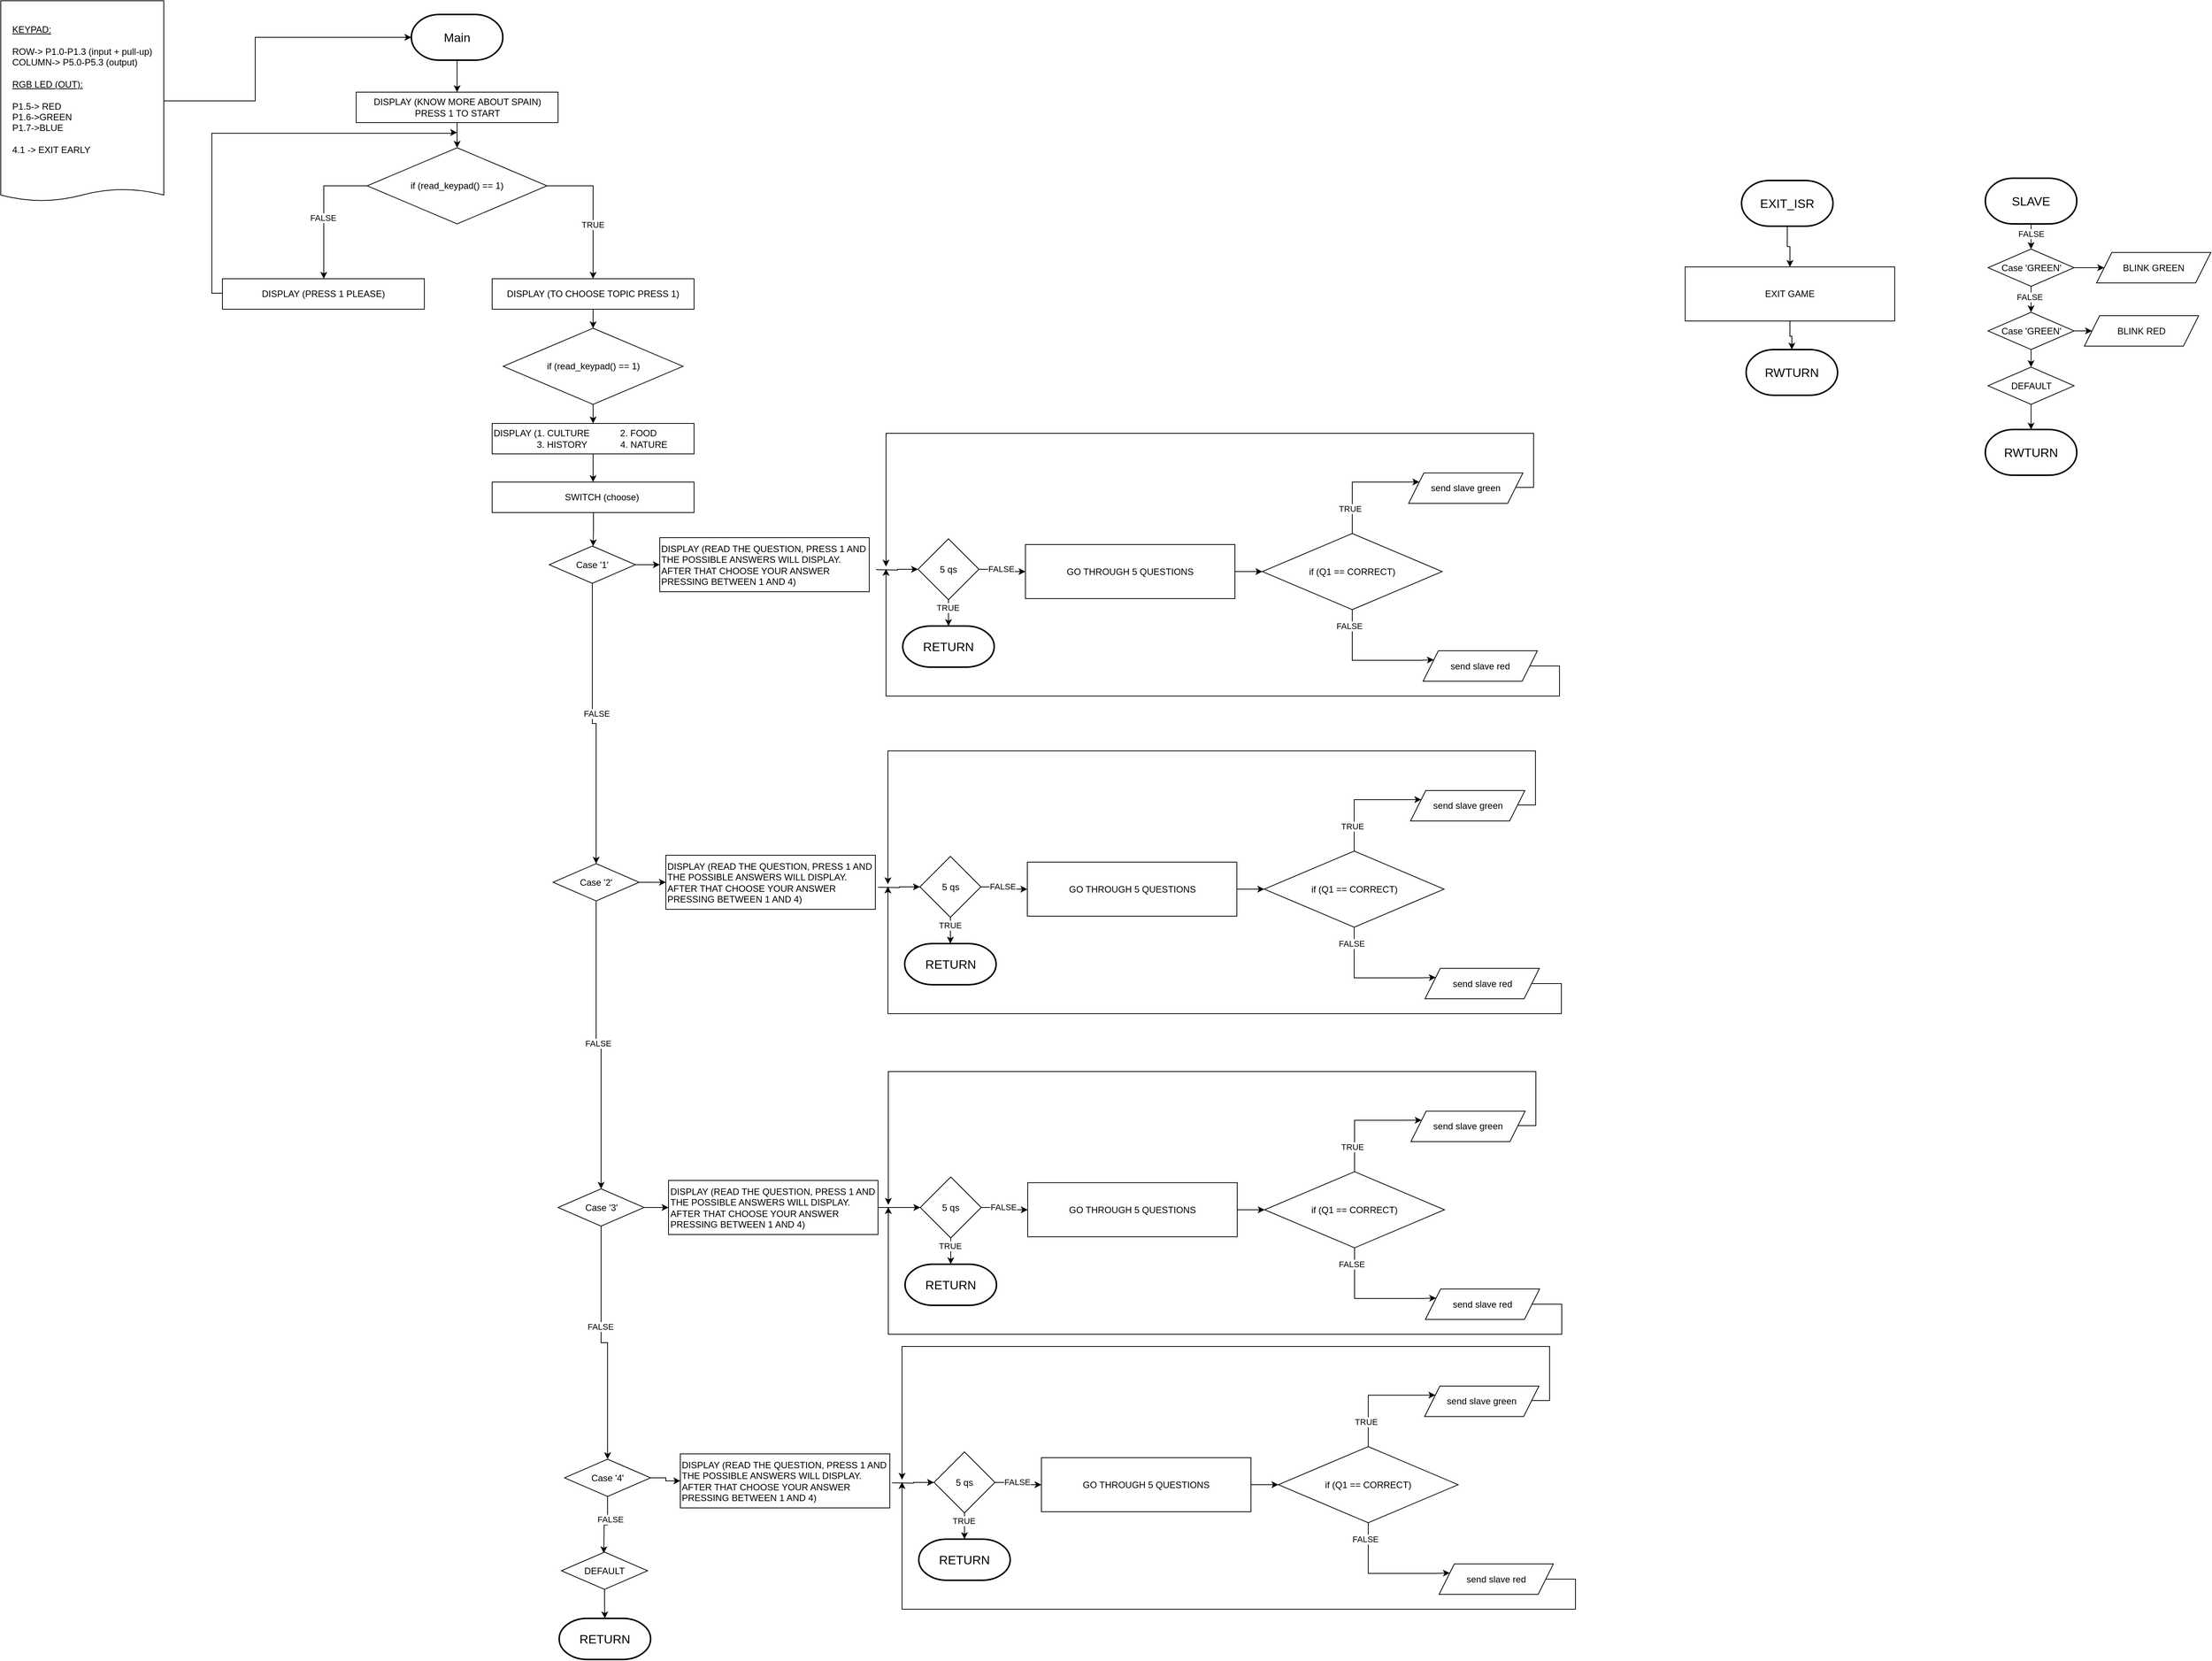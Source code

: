 <mxfile version="26.0.4">
  <diagram name="Página-1" id="q8bP3qXDDJWIK7PAdNEP">
    <mxGraphModel dx="3000" dy="1774" grid="0" gridSize="10" guides="1" tooltips="1" connect="1" arrows="1" fold="1" page="1" pageScale="1" pageWidth="827" pageHeight="1169" background="#ffffff" math="0" shadow="0" adaptiveColors="none">
      <root>
        <mxCell id="0" />
        <mxCell id="1" parent="0" />
        <mxCell id="BdzRvveyDMJGJID9cPw9-22" value="&lt;div style=&quot;text-align: left;&quot;&gt;&lt;span style=&quot;background-color: transparent; color: light-dark(rgb(0, 0, 0), rgb(255, 255, 255));&quot;&gt;&lt;u&gt;KEYPAD:&lt;/u&gt;&lt;/span&gt;&lt;/div&gt;&lt;div style=&quot;text-align: left;&quot;&gt;&lt;span style=&quot;background-color: transparent; color: light-dark(rgb(0, 0, 0), rgb(255, 255, 255));&quot;&gt;&lt;br&gt;&lt;/span&gt;&lt;/div&gt;&lt;div style=&quot;&quot;&gt;ROW-&amp;gt; P1.0-P1.3 (input + pull-up)&lt;/div&gt;&lt;div style=&quot;text-align: left;&quot;&gt;COLUMN-&amp;gt; P5.0-P5.3 (output)&lt;/div&gt;&lt;div style=&quot;text-align: left;&quot;&gt;&lt;br&gt;&lt;/div&gt;&lt;div style=&quot;text-align: left;&quot;&gt;&lt;u&gt;RGB LED (OUT):&lt;/u&gt;&lt;/div&gt;&lt;div style=&quot;text-align: left;&quot;&gt;&lt;br&gt;&lt;/div&gt;&lt;div style=&quot;text-align: left;&quot;&gt;P1.5-&amp;gt; RED&lt;/div&gt;&lt;div style=&quot;text-align: left;&quot;&gt;P1.6-&amp;gt;GREEN&lt;/div&gt;&lt;div style=&quot;text-align: left;&quot;&gt;P1.7-&amp;gt;BLUE&lt;/div&gt;&lt;div style=&quot;text-align: left;&quot;&gt;&lt;br&gt;&lt;/div&gt;&lt;div style=&quot;text-align: left;&quot;&gt;4.1 -&amp;gt; EXIT EARLY&lt;/div&gt;&lt;div style=&quot;text-align: left;&quot;&gt;&lt;br&gt;&lt;/div&gt;" style="shape=document;whiteSpace=wrap;html=1;boundedLbl=1;size=0.06;" parent="1" vertex="1">
          <mxGeometry x="423" y="67" width="214" height="263" as="geometry" />
        </mxCell>
        <mxCell id="3BsK45Nny69kr6Jffx9H-3" value="" style="edgeStyle=orthogonalEdgeStyle;rounded=0;orthogonalLoop=1;jettySize=auto;html=1;" edge="1" parent="1" source="3BsK45Nny69kr6Jffx9H-1" target="3BsK45Nny69kr6Jffx9H-2">
          <mxGeometry relative="1" as="geometry" />
        </mxCell>
        <mxCell id="3BsK45Nny69kr6Jffx9H-1" value="Main" style="strokeWidth=2;html=1;shape=mxgraph.flowchart.terminator;whiteSpace=wrap;fillColor=none;fontSize=16;" vertex="1" parent="1">
          <mxGeometry x="962" y="85" width="120" height="60" as="geometry" />
        </mxCell>
        <mxCell id="3BsK45Nny69kr6Jffx9H-23" value="" style="edgeStyle=orthogonalEdgeStyle;rounded=0;orthogonalLoop=1;jettySize=auto;html=1;" edge="1" parent="1" source="3BsK45Nny69kr6Jffx9H-2" target="3BsK45Nny69kr6Jffx9H-4">
          <mxGeometry relative="1" as="geometry" />
        </mxCell>
        <mxCell id="3BsK45Nny69kr6Jffx9H-2" value="DISPLAY (KNOW MORE ABOUT SPAIN)&lt;div&gt;PRESS 1 TO START&lt;/div&gt;" style="whiteSpace=wrap;html=1;" vertex="1" parent="1">
          <mxGeometry x="889.5" y="187" width="265" height="40" as="geometry" />
        </mxCell>
        <mxCell id="3BsK45Nny69kr6Jffx9H-25" style="edgeStyle=orthogonalEdgeStyle;rounded=0;orthogonalLoop=1;jettySize=auto;html=1;entryX=0.5;entryY=0;entryDx=0;entryDy=0;" edge="1" parent="1" source="3BsK45Nny69kr6Jffx9H-4" target="3BsK45Nny69kr6Jffx9H-24">
          <mxGeometry relative="1" as="geometry">
            <Array as="points">
              <mxPoint x="847" y="310" />
              <mxPoint x="847" y="432" />
            </Array>
          </mxGeometry>
        </mxCell>
        <mxCell id="3BsK45Nny69kr6Jffx9H-26" value="FALSE" style="edgeLabel;html=1;align=center;verticalAlign=middle;resizable=0;points=[];" vertex="1" connectable="0" parent="3BsK45Nny69kr6Jffx9H-25">
          <mxGeometry x="0.095" y="-1" relative="1" as="geometry">
            <mxPoint as="offset" />
          </mxGeometry>
        </mxCell>
        <mxCell id="3BsK45Nny69kr6Jffx9H-29" style="edgeStyle=orthogonalEdgeStyle;rounded=0;orthogonalLoop=1;jettySize=auto;html=1;entryX=0.5;entryY=0;entryDx=0;entryDy=0;" edge="1" parent="1" source="3BsK45Nny69kr6Jffx9H-4" target="3BsK45Nny69kr6Jffx9H-27">
          <mxGeometry relative="1" as="geometry">
            <Array as="points">
              <mxPoint x="1200" y="310" />
            </Array>
          </mxGeometry>
        </mxCell>
        <mxCell id="3BsK45Nny69kr6Jffx9H-30" value="TRUE" style="edgeLabel;html=1;align=center;verticalAlign=middle;resizable=0;points=[];" vertex="1" connectable="0" parent="3BsK45Nny69kr6Jffx9H-29">
          <mxGeometry x="0.215" y="-1" relative="1" as="geometry">
            <mxPoint as="offset" />
          </mxGeometry>
        </mxCell>
        <mxCell id="3BsK45Nny69kr6Jffx9H-4" value="if (read_keypad() == 1)" style="rhombus;whiteSpace=wrap;html=1;" vertex="1" parent="1">
          <mxGeometry x="904" y="260" width="236" height="100" as="geometry" />
        </mxCell>
        <mxCell id="3BsK45Nny69kr6Jffx9H-177" style="edgeStyle=orthogonalEdgeStyle;rounded=0;orthogonalLoop=1;jettySize=auto;html=1;" edge="1" parent="1">
          <mxGeometry relative="1" as="geometry">
            <mxPoint x="1022" y="240" as="targetPoint" />
            <mxPoint x="721" y="451.01" as="sourcePoint" />
            <Array as="points">
              <mxPoint x="700" y="451" />
              <mxPoint x="700" y="241" />
              <mxPoint x="1015" y="241" />
              <mxPoint x="1015" y="240" />
            </Array>
          </mxGeometry>
        </mxCell>
        <mxCell id="3BsK45Nny69kr6Jffx9H-24" value="DISPLAY (PRESS 1 PLEASE)" style="whiteSpace=wrap;html=1;" vertex="1" parent="1">
          <mxGeometry x="714" y="432" width="265" height="40" as="geometry" />
        </mxCell>
        <mxCell id="3BsK45Nny69kr6Jffx9H-32" value="" style="edgeStyle=orthogonalEdgeStyle;rounded=0;orthogonalLoop=1;jettySize=auto;html=1;" edge="1" parent="1" source="3BsK45Nny69kr6Jffx9H-27" target="3BsK45Nny69kr6Jffx9H-31">
          <mxGeometry relative="1" as="geometry" />
        </mxCell>
        <mxCell id="3BsK45Nny69kr6Jffx9H-27" value="DISPLAY (TO CHOOSE TOPIC PRESS 1)" style="whiteSpace=wrap;html=1;" vertex="1" parent="1">
          <mxGeometry x="1068" y="432" width="265" height="40" as="geometry" />
        </mxCell>
        <mxCell id="3BsK45Nny69kr6Jffx9H-34" value="" style="edgeStyle=orthogonalEdgeStyle;rounded=0;orthogonalLoop=1;jettySize=auto;html=1;" edge="1" parent="1" source="3BsK45Nny69kr6Jffx9H-31" target="3BsK45Nny69kr6Jffx9H-33">
          <mxGeometry relative="1" as="geometry" />
        </mxCell>
        <mxCell id="3BsK45Nny69kr6Jffx9H-31" value="if (read_keypad() == 1)" style="rhombus;whiteSpace=wrap;html=1;" vertex="1" parent="1">
          <mxGeometry x="1082.5" y="497" width="236" height="100" as="geometry" />
        </mxCell>
        <mxCell id="3BsK45Nny69kr6Jffx9H-38" value="" style="edgeStyle=orthogonalEdgeStyle;rounded=0;orthogonalLoop=1;jettySize=auto;html=1;" edge="1" parent="1" source="3BsK45Nny69kr6Jffx9H-33" target="3BsK45Nny69kr6Jffx9H-37">
          <mxGeometry relative="1" as="geometry" />
        </mxCell>
        <mxCell id="3BsK45Nny69kr6Jffx9H-33" value="DISPLAY (1. CULTURE&amp;nbsp; &amp;nbsp; &amp;nbsp; &amp;nbsp; &amp;nbsp; &amp;nbsp; 2. FOOD&lt;div&gt;&lt;span style=&quot;background-color: transparent; color: light-dark(rgb(0, 0, 0), rgb(255, 255, 255));&quot;&gt;&amp;nbsp; &amp;nbsp; &amp;nbsp; &amp;nbsp; &amp;nbsp; &amp;nbsp; &amp;nbsp; &amp;nbsp; &amp;nbsp;3. HISTORY&amp;nbsp; &amp;nbsp; &amp;nbsp; &amp;nbsp; &amp;nbsp; &amp;nbsp; &amp;nbsp;4. NATURE&lt;/span&gt;&lt;/div&gt;" style="whiteSpace=wrap;html=1;align=left;" vertex="1" parent="1">
          <mxGeometry x="1068" y="622" width="265" height="40" as="geometry" />
        </mxCell>
        <mxCell id="3BsK45Nny69kr6Jffx9H-95" value="" style="edgeStyle=orthogonalEdgeStyle;rounded=0;orthogonalLoop=1;jettySize=auto;html=1;" edge="1" parent="1">
          <mxGeometry relative="1" as="geometry">
            <mxPoint x="1198.5" y="739" as="sourcePoint" />
            <mxPoint x="1200.5" y="783.217" as="targetPoint" />
            <Array as="points">
              <mxPoint x="1201" y="739" />
              <mxPoint x="1201" y="761" />
              <mxPoint x="1201" y="761" />
            </Array>
          </mxGeometry>
        </mxCell>
        <mxCell id="3BsK45Nny69kr6Jffx9H-37" value="&lt;div&gt;&lt;span style=&quot;background-color: transparent; color: light-dark(rgb(0, 0, 0), rgb(255, 255, 255));&quot;&gt;&amp;nbsp; &amp;nbsp; &amp;nbsp; &amp;nbsp;SWITCH (choose)&lt;/span&gt;&lt;/div&gt;" style="whiteSpace=wrap;html=1;align=center;" vertex="1" parent="1">
          <mxGeometry x="1068" y="699" width="265" height="40" as="geometry" />
        </mxCell>
        <mxCell id="3BsK45Nny69kr6Jffx9H-101" value="" style="edgeStyle=orthogonalEdgeStyle;rounded=0;orthogonalLoop=1;jettySize=auto;html=1;" edge="1" parent="1" source="3BsK45Nny69kr6Jffx9H-45" target="3BsK45Nny69kr6Jffx9H-100">
          <mxGeometry relative="1" as="geometry" />
        </mxCell>
        <mxCell id="3BsK45Nny69kr6Jffx9H-148" style="edgeStyle=orthogonalEdgeStyle;rounded=0;orthogonalLoop=1;jettySize=auto;html=1;entryX=0.5;entryY=0;entryDx=0;entryDy=0;" edge="1" parent="1" source="3BsK45Nny69kr6Jffx9H-45" target="3BsK45Nny69kr6Jffx9H-58">
          <mxGeometry relative="1" as="geometry" />
        </mxCell>
        <mxCell id="3BsK45Nny69kr6Jffx9H-260" value="FALSE" style="edgeLabel;html=1;align=center;verticalAlign=middle;resizable=0;points=[];" vertex="1" connectable="0" parent="3BsK45Nny69kr6Jffx9H-148">
          <mxGeometry x="-0.029" y="2" relative="1" as="geometry">
            <mxPoint as="offset" />
          </mxGeometry>
        </mxCell>
        <mxCell id="3BsK45Nny69kr6Jffx9H-45" value="Case &#39;2&#39;" style="rhombus;whiteSpace=wrap;html=1;" vertex="1" parent="1">
          <mxGeometry x="1148" y="1200" width="113" height="49" as="geometry" />
        </mxCell>
        <mxCell id="3BsK45Nny69kr6Jffx9H-104" value="" style="edgeStyle=orthogonalEdgeStyle;rounded=0;orthogonalLoop=1;jettySize=auto;html=1;" edge="1" parent="1" source="3BsK45Nny69kr6Jffx9H-58" target="3BsK45Nny69kr6Jffx9H-102">
          <mxGeometry relative="1" as="geometry" />
        </mxCell>
        <mxCell id="3BsK45Nny69kr6Jffx9H-174" style="edgeStyle=orthogonalEdgeStyle;rounded=0;orthogonalLoop=1;jettySize=auto;html=1;entryX=0.5;entryY=0;entryDx=0;entryDy=0;" edge="1" parent="1" source="3BsK45Nny69kr6Jffx9H-58" target="3BsK45Nny69kr6Jffx9H-70">
          <mxGeometry relative="1" as="geometry" />
        </mxCell>
        <mxCell id="3BsK45Nny69kr6Jffx9H-261" value="FALSE" style="edgeLabel;html=1;align=center;verticalAlign=middle;resizable=0;points=[];" vertex="1" connectable="0" parent="3BsK45Nny69kr6Jffx9H-174">
          <mxGeometry x="-0.161" y="-1" relative="1" as="geometry">
            <mxPoint as="offset" />
          </mxGeometry>
        </mxCell>
        <mxCell id="3BsK45Nny69kr6Jffx9H-58" value="Case &#39;3&#39;" style="rhombus;whiteSpace=wrap;html=1;" vertex="1" parent="1">
          <mxGeometry x="1154.5" y="1627" width="113" height="49" as="geometry" />
        </mxCell>
        <mxCell id="3BsK45Nny69kr6Jffx9H-175" value="" style="edgeStyle=orthogonalEdgeStyle;rounded=0;orthogonalLoop=1;jettySize=auto;html=1;" edge="1" parent="1" source="3BsK45Nny69kr6Jffx9H-70" target="3BsK45Nny69kr6Jffx9H-105">
          <mxGeometry relative="1" as="geometry" />
        </mxCell>
        <mxCell id="3BsK45Nny69kr6Jffx9H-264" value="" style="edgeStyle=orthogonalEdgeStyle;rounded=0;orthogonalLoop=1;jettySize=auto;html=1;" edge="1" parent="1" source="3BsK45Nny69kr6Jffx9H-70">
          <mxGeometry relative="1" as="geometry">
            <mxPoint x="1214.524" y="2105.5" as="targetPoint" />
          </mxGeometry>
        </mxCell>
        <mxCell id="3BsK45Nny69kr6Jffx9H-266" value="FALSE" style="edgeLabel;html=1;align=center;verticalAlign=middle;resizable=0;points=[];" vertex="1" connectable="0" parent="3BsK45Nny69kr6Jffx9H-264">
          <mxGeometry x="-0.245" y="3" relative="1" as="geometry">
            <mxPoint as="offset" />
          </mxGeometry>
        </mxCell>
        <mxCell id="3BsK45Nny69kr6Jffx9H-70" value="Case &#39;4&#39;" style="rhombus;whiteSpace=wrap;html=1;" vertex="1" parent="1">
          <mxGeometry x="1163" y="1982" width="113" height="49" as="geometry" />
        </mxCell>
        <mxCell id="3BsK45Nny69kr6Jffx9H-99" value="" style="edgeStyle=orthogonalEdgeStyle;rounded=0;orthogonalLoop=1;jettySize=auto;html=1;" edge="1" parent="1" source="3BsK45Nny69kr6Jffx9H-84" target="3BsK45Nny69kr6Jffx9H-98">
          <mxGeometry relative="1" as="geometry" />
        </mxCell>
        <mxCell id="3BsK45Nny69kr6Jffx9H-134" style="edgeStyle=orthogonalEdgeStyle;rounded=0;orthogonalLoop=1;jettySize=auto;html=1;entryX=0.5;entryY=0;entryDx=0;entryDy=0;" edge="1" parent="1" source="3BsK45Nny69kr6Jffx9H-84" target="3BsK45Nny69kr6Jffx9H-45">
          <mxGeometry relative="1" as="geometry" />
        </mxCell>
        <mxCell id="3BsK45Nny69kr6Jffx9H-259" value="FALSE" style="edgeLabel;html=1;align=center;verticalAlign=middle;resizable=0;points=[];" vertex="1" connectable="0" parent="3BsK45Nny69kr6Jffx9H-134">
          <mxGeometry x="-0.078" y="5" relative="1" as="geometry">
            <mxPoint y="-1" as="offset" />
          </mxGeometry>
        </mxCell>
        <mxCell id="3BsK45Nny69kr6Jffx9H-84" value="Case &#39;1&#39;" style="rhombus;whiteSpace=wrap;html=1;" vertex="1" parent="1">
          <mxGeometry x="1143" y="783" width="113" height="49" as="geometry" />
        </mxCell>
        <mxCell id="3BsK45Nny69kr6Jffx9H-98" value="DISPLAY (READ THE QUESTION, PRESS 1 AND THE POSSIBLE ANSWERS WILL DISPLAY. AFTER THAT CHOOSE YOUR ANSWER PRESSING BETWEEN 1 AND 4)" style="whiteSpace=wrap;html=1;align=left;" vertex="1" parent="1">
          <mxGeometry x="1288" y="772" width="275" height="71" as="geometry" />
        </mxCell>
        <mxCell id="3BsK45Nny69kr6Jffx9H-100" value="DISPLAY (READ THE QUESTION, PRESS 1 AND THE POSSIBLE ANSWERS WILL DISPLAY. AFTER THAT CHOOSE YOUR ANSWER PRESSING BETWEEN 1 AND 4)" style="whiteSpace=wrap;html=1;align=left;" vertex="1" parent="1">
          <mxGeometry x="1296" y="1189" width="275" height="71" as="geometry" />
        </mxCell>
        <mxCell id="3BsK45Nny69kr6Jffx9H-102" value="DISPLAY (READ THE QUESTION, PRESS 1 AND THE POSSIBLE ANSWERS WILL DISPLAY. AFTER THAT CHOOSE YOUR ANSWER PRESSING BETWEEN 1 AND 4)" style="whiteSpace=wrap;html=1;align=left;" vertex="1" parent="1">
          <mxGeometry x="1299.5" y="1616" width="275" height="71" as="geometry" />
        </mxCell>
        <mxCell id="3BsK45Nny69kr6Jffx9H-105" value="DISPLAY (READ THE QUESTION, PRESS 1 AND THE POSSIBLE ANSWERS WILL DISPLAY. AFTER THAT CHOOSE YOUR ANSWER PRESSING BETWEEN 1 AND 4)" style="whiteSpace=wrap;html=1;align=left;" vertex="1" parent="1">
          <mxGeometry x="1315" y="1975" width="275" height="71" as="geometry" />
        </mxCell>
        <mxCell id="3BsK45Nny69kr6Jffx9H-149" value="" style="edgeStyle=orthogonalEdgeStyle;rounded=0;orthogonalLoop=1;jettySize=auto;html=1;" edge="1" parent="1" source="3BsK45Nny69kr6Jffx9H-150" target="3BsK45Nny69kr6Jffx9H-155">
          <mxGeometry relative="1" as="geometry" />
        </mxCell>
        <mxCell id="3BsK45Nny69kr6Jffx9H-150" value="GO THROUGH 5 QUESTIONS" style="whiteSpace=wrap;html=1;align=center;" vertex="1" parent="1">
          <mxGeometry x="1771" y="1619" width="275" height="71" as="geometry" />
        </mxCell>
        <mxCell id="3BsK45Nny69kr6Jffx9H-151" style="edgeStyle=orthogonalEdgeStyle;rounded=0;orthogonalLoop=1;jettySize=auto;html=1;entryX=0;entryY=0.25;entryDx=0;entryDy=0;" edge="1" parent="1" source="3BsK45Nny69kr6Jffx9H-155" target="3BsK45Nny69kr6Jffx9H-157">
          <mxGeometry relative="1" as="geometry">
            <Array as="points">
              <mxPoint x="2200" y="1537" />
              <mxPoint x="2266" y="1537" />
            </Array>
          </mxGeometry>
        </mxCell>
        <mxCell id="3BsK45Nny69kr6Jffx9H-152" value="TRUE" style="edgeLabel;html=1;align=center;verticalAlign=middle;resizable=0;points=[];" vertex="1" connectable="0" parent="3BsK45Nny69kr6Jffx9H-151">
          <mxGeometry x="-0.577" y="3" relative="1" as="geometry">
            <mxPoint as="offset" />
          </mxGeometry>
        </mxCell>
        <mxCell id="3BsK45Nny69kr6Jffx9H-153" style="edgeStyle=orthogonalEdgeStyle;rounded=0;orthogonalLoop=1;jettySize=auto;html=1;entryX=0;entryY=0.25;entryDx=0;entryDy=0;" edge="1" parent="1" source="3BsK45Nny69kr6Jffx9H-155" target="3BsK45Nny69kr6Jffx9H-160">
          <mxGeometry relative="1" as="geometry">
            <Array as="points">
              <mxPoint x="2200" y="1771" />
              <mxPoint x="2288" y="1771" />
            </Array>
          </mxGeometry>
        </mxCell>
        <mxCell id="3BsK45Nny69kr6Jffx9H-154" value="FALSE" style="edgeLabel;html=1;align=center;verticalAlign=middle;resizable=0;points=[];" vertex="1" connectable="0" parent="3BsK45Nny69kr6Jffx9H-153">
          <mxGeometry x="-0.762" y="-4" relative="1" as="geometry">
            <mxPoint y="1" as="offset" />
          </mxGeometry>
        </mxCell>
        <mxCell id="3BsK45Nny69kr6Jffx9H-155" value="if (Q1 == CORRECT)" style="rhombus;whiteSpace=wrap;html=1;" vertex="1" parent="1">
          <mxGeometry x="2082" y="1604.5" width="236" height="100" as="geometry" />
        </mxCell>
        <mxCell id="3BsK45Nny69kr6Jffx9H-190" style="edgeStyle=orthogonalEdgeStyle;rounded=0;orthogonalLoop=1;jettySize=auto;html=1;" edge="1" parent="1" source="3BsK45Nny69kr6Jffx9H-157">
          <mxGeometry relative="1" as="geometry">
            <mxPoint x="1588" y="1648" as="targetPoint" />
            <Array as="points">
              <mxPoint x="2438" y="1544" />
              <mxPoint x="2438" y="1473" />
              <mxPoint x="1588" y="1473" />
              <mxPoint x="1588" y="1592" />
            </Array>
          </mxGeometry>
        </mxCell>
        <mxCell id="3BsK45Nny69kr6Jffx9H-157" value="send slave green" style="shape=parallelogram;perimeter=parallelogramPerimeter;whiteSpace=wrap;html=1;fixedSize=1;" vertex="1" parent="1">
          <mxGeometry x="2274" y="1525" width="150" height="40" as="geometry" />
        </mxCell>
        <mxCell id="3BsK45Nny69kr6Jffx9H-191" style="edgeStyle=orthogonalEdgeStyle;rounded=0;orthogonalLoop=1;jettySize=auto;html=1;entryX=0.5;entryY=1;entryDx=0;entryDy=0;" edge="1" parent="1" source="3BsK45Nny69kr6Jffx9H-160">
          <mxGeometry relative="1" as="geometry">
            <mxPoint x="2371.991" y="1740.519" as="sourcePoint" />
            <mxPoint x="1588" y="1651" as="targetPoint" />
            <Array as="points">
              <mxPoint x="2472" y="1779" />
              <mxPoint x="2472" y="1818" />
              <mxPoint x="1588" y="1818" />
            </Array>
          </mxGeometry>
        </mxCell>
        <mxCell id="3BsK45Nny69kr6Jffx9H-160" value="send slave red" style="shape=parallelogram;perimeter=parallelogramPerimeter;whiteSpace=wrap;html=1;fixedSize=1;" vertex="1" parent="1">
          <mxGeometry x="2293" y="1758.5" width="150" height="40" as="geometry" />
        </mxCell>
        <mxCell id="3BsK45Nny69kr6Jffx9H-189" value="" style="edgeStyle=orthogonalEdgeStyle;rounded=0;orthogonalLoop=1;jettySize=auto;html=1;" edge="1" parent="1" source="3BsK45Nny69kr6Jffx9H-102" target="3BsK45Nny69kr6Jffx9H-188">
          <mxGeometry relative="1" as="geometry">
            <mxPoint x="1575" y="1652" as="sourcePoint" />
            <mxPoint x="1736" y="1654" as="targetPoint" />
          </mxGeometry>
        </mxCell>
        <mxCell id="3BsK45Nny69kr6Jffx9H-199" value="" style="edgeStyle=orthogonalEdgeStyle;rounded=0;orthogonalLoop=1;jettySize=auto;html=1;" edge="1" parent="1" source="3BsK45Nny69kr6Jffx9H-188" target="3BsK45Nny69kr6Jffx9H-150">
          <mxGeometry relative="1" as="geometry" />
        </mxCell>
        <mxCell id="3BsK45Nny69kr6Jffx9H-200" value="FALSE" style="edgeLabel;html=1;align=center;verticalAlign=middle;resizable=0;points=[];" vertex="1" connectable="0" parent="3BsK45Nny69kr6Jffx9H-199">
          <mxGeometry x="-0.103" y="1" relative="1" as="geometry">
            <mxPoint as="offset" />
          </mxGeometry>
        </mxCell>
        <mxCell id="3BsK45Nny69kr6Jffx9H-203" value="" style="edgeStyle=orthogonalEdgeStyle;rounded=0;orthogonalLoop=1;jettySize=auto;html=1;" edge="1" parent="1" source="3BsK45Nny69kr6Jffx9H-188" target="3BsK45Nny69kr6Jffx9H-202">
          <mxGeometry relative="1" as="geometry" />
        </mxCell>
        <mxCell id="3BsK45Nny69kr6Jffx9H-204" value="TRUE" style="edgeLabel;html=1;align=center;verticalAlign=middle;resizable=0;points=[];" vertex="1" connectable="0" parent="3BsK45Nny69kr6Jffx9H-203">
          <mxGeometry x="-0.551" y="-1" relative="1" as="geometry">
            <mxPoint as="offset" />
          </mxGeometry>
        </mxCell>
        <mxCell id="3BsK45Nny69kr6Jffx9H-188" value="5 qs" style="rhombus;whiteSpace=wrap;html=1;" vertex="1" parent="1">
          <mxGeometry x="1630" y="1611.5" width="80" height="80" as="geometry" />
        </mxCell>
        <mxCell id="3BsK45Nny69kr6Jffx9H-202" value="RETURN" style="strokeWidth=2;html=1;shape=mxgraph.flowchart.terminator;whiteSpace=wrap;fillColor=none;fontSize=16;" vertex="1" parent="1">
          <mxGeometry x="1610" y="1726" width="120" height="54" as="geometry" />
        </mxCell>
        <mxCell id="3BsK45Nny69kr6Jffx9H-205" value="" style="edgeStyle=orthogonalEdgeStyle;rounded=0;orthogonalLoop=1;jettySize=auto;html=1;" edge="1" parent="1" source="3BsK45Nny69kr6Jffx9H-206" target="3BsK45Nny69kr6Jffx9H-211">
          <mxGeometry relative="1" as="geometry" />
        </mxCell>
        <mxCell id="3BsK45Nny69kr6Jffx9H-206" value="GO THROUGH 5 QUESTIONS" style="whiteSpace=wrap;html=1;align=center;" vertex="1" parent="1">
          <mxGeometry x="1789" y="1980" width="275" height="71" as="geometry" />
        </mxCell>
        <mxCell id="3BsK45Nny69kr6Jffx9H-207" style="edgeStyle=orthogonalEdgeStyle;rounded=0;orthogonalLoop=1;jettySize=auto;html=1;entryX=0;entryY=0.25;entryDx=0;entryDy=0;" edge="1" parent="1" source="3BsK45Nny69kr6Jffx9H-211" target="3BsK45Nny69kr6Jffx9H-213">
          <mxGeometry relative="1" as="geometry">
            <Array as="points">
              <mxPoint x="2218" y="1898" />
              <mxPoint x="2284" y="1898" />
            </Array>
          </mxGeometry>
        </mxCell>
        <mxCell id="3BsK45Nny69kr6Jffx9H-208" value="TRUE" style="edgeLabel;html=1;align=center;verticalAlign=middle;resizable=0;points=[];" vertex="1" connectable="0" parent="3BsK45Nny69kr6Jffx9H-207">
          <mxGeometry x="-0.577" y="3" relative="1" as="geometry">
            <mxPoint as="offset" />
          </mxGeometry>
        </mxCell>
        <mxCell id="3BsK45Nny69kr6Jffx9H-209" style="edgeStyle=orthogonalEdgeStyle;rounded=0;orthogonalLoop=1;jettySize=auto;html=1;entryX=0;entryY=0.25;entryDx=0;entryDy=0;" edge="1" parent="1" source="3BsK45Nny69kr6Jffx9H-211" target="3BsK45Nny69kr6Jffx9H-215">
          <mxGeometry relative="1" as="geometry">
            <Array as="points">
              <mxPoint x="2218" y="2132" />
              <mxPoint x="2306" y="2132" />
            </Array>
          </mxGeometry>
        </mxCell>
        <mxCell id="3BsK45Nny69kr6Jffx9H-210" value="FALSE" style="edgeLabel;html=1;align=center;verticalAlign=middle;resizable=0;points=[];" vertex="1" connectable="0" parent="3BsK45Nny69kr6Jffx9H-209">
          <mxGeometry x="-0.762" y="-4" relative="1" as="geometry">
            <mxPoint y="1" as="offset" />
          </mxGeometry>
        </mxCell>
        <mxCell id="3BsK45Nny69kr6Jffx9H-211" value="if (Q1 == CORRECT)" style="rhombus;whiteSpace=wrap;html=1;" vertex="1" parent="1">
          <mxGeometry x="2100" y="1965.5" width="236" height="100" as="geometry" />
        </mxCell>
        <mxCell id="3BsK45Nny69kr6Jffx9H-212" style="edgeStyle=orthogonalEdgeStyle;rounded=0;orthogonalLoop=1;jettySize=auto;html=1;" edge="1" parent="1" source="3BsK45Nny69kr6Jffx9H-213">
          <mxGeometry relative="1" as="geometry">
            <mxPoint x="1606" y="2009" as="targetPoint" />
            <Array as="points">
              <mxPoint x="2456" y="1905" />
              <mxPoint x="2456" y="1834" />
              <mxPoint x="1606" y="1834" />
              <mxPoint x="1606" y="1953" />
            </Array>
          </mxGeometry>
        </mxCell>
        <mxCell id="3BsK45Nny69kr6Jffx9H-213" value="send slave green" style="shape=parallelogram;perimeter=parallelogramPerimeter;whiteSpace=wrap;html=1;fixedSize=1;" vertex="1" parent="1">
          <mxGeometry x="2292" y="1886" width="150" height="40" as="geometry" />
        </mxCell>
        <mxCell id="3BsK45Nny69kr6Jffx9H-214" style="edgeStyle=orthogonalEdgeStyle;rounded=0;orthogonalLoop=1;jettySize=auto;html=1;entryX=0.5;entryY=1;entryDx=0;entryDy=0;" edge="1" parent="1" source="3BsK45Nny69kr6Jffx9H-215">
          <mxGeometry relative="1" as="geometry">
            <mxPoint x="2389.991" y="2101.519" as="sourcePoint" />
            <mxPoint x="1606" y="2012" as="targetPoint" />
            <Array as="points">
              <mxPoint x="2490" y="2140" />
              <mxPoint x="2490" y="2179" />
              <mxPoint x="1606" y="2179" />
            </Array>
          </mxGeometry>
        </mxCell>
        <mxCell id="3BsK45Nny69kr6Jffx9H-215" value="send slave red" style="shape=parallelogram;perimeter=parallelogramPerimeter;whiteSpace=wrap;html=1;fixedSize=1;" vertex="1" parent="1">
          <mxGeometry x="2311" y="2119.5" width="150" height="40" as="geometry" />
        </mxCell>
        <mxCell id="3BsK45Nny69kr6Jffx9H-216" value="" style="edgeStyle=orthogonalEdgeStyle;rounded=0;orthogonalLoop=1;jettySize=auto;html=1;" edge="1" parent="1" target="3BsK45Nny69kr6Jffx9H-221">
          <mxGeometry relative="1" as="geometry">
            <mxPoint x="1593" y="2013" as="sourcePoint" />
            <mxPoint x="1754" y="2015" as="targetPoint" />
          </mxGeometry>
        </mxCell>
        <mxCell id="3BsK45Nny69kr6Jffx9H-217" value="" style="edgeStyle=orthogonalEdgeStyle;rounded=0;orthogonalLoop=1;jettySize=auto;html=1;" edge="1" parent="1" source="3BsK45Nny69kr6Jffx9H-221" target="3BsK45Nny69kr6Jffx9H-206">
          <mxGeometry relative="1" as="geometry" />
        </mxCell>
        <mxCell id="3BsK45Nny69kr6Jffx9H-218" value="FALSE" style="edgeLabel;html=1;align=center;verticalAlign=middle;resizable=0;points=[];" vertex="1" connectable="0" parent="3BsK45Nny69kr6Jffx9H-217">
          <mxGeometry x="-0.103" y="1" relative="1" as="geometry">
            <mxPoint as="offset" />
          </mxGeometry>
        </mxCell>
        <mxCell id="3BsK45Nny69kr6Jffx9H-219" value="" style="edgeStyle=orthogonalEdgeStyle;rounded=0;orthogonalLoop=1;jettySize=auto;html=1;" edge="1" parent="1" source="3BsK45Nny69kr6Jffx9H-221" target="3BsK45Nny69kr6Jffx9H-222">
          <mxGeometry relative="1" as="geometry" />
        </mxCell>
        <mxCell id="3BsK45Nny69kr6Jffx9H-220" value="TRUE" style="edgeLabel;html=1;align=center;verticalAlign=middle;resizable=0;points=[];" vertex="1" connectable="0" parent="3BsK45Nny69kr6Jffx9H-219">
          <mxGeometry x="-0.551" y="-1" relative="1" as="geometry">
            <mxPoint as="offset" />
          </mxGeometry>
        </mxCell>
        <mxCell id="3BsK45Nny69kr6Jffx9H-221" value="5 qs" style="rhombus;whiteSpace=wrap;html=1;" vertex="1" parent="1">
          <mxGeometry x="1648" y="1972.5" width="80" height="80" as="geometry" />
        </mxCell>
        <mxCell id="3BsK45Nny69kr6Jffx9H-222" value="RETURN" style="strokeWidth=2;html=1;shape=mxgraph.flowchart.terminator;whiteSpace=wrap;fillColor=none;fontSize=16;" vertex="1" parent="1">
          <mxGeometry x="1628" y="2087" width="120" height="54" as="geometry" />
        </mxCell>
        <mxCell id="3BsK45Nny69kr6Jffx9H-223" value="" style="edgeStyle=orthogonalEdgeStyle;rounded=0;orthogonalLoop=1;jettySize=auto;html=1;" edge="1" parent="1" source="3BsK45Nny69kr6Jffx9H-224" target="3BsK45Nny69kr6Jffx9H-229">
          <mxGeometry relative="1" as="geometry" />
        </mxCell>
        <mxCell id="3BsK45Nny69kr6Jffx9H-224" value="GO THROUGH 5 QUESTIONS" style="whiteSpace=wrap;html=1;align=center;" vertex="1" parent="1">
          <mxGeometry x="1770.5" y="1198" width="275" height="71" as="geometry" />
        </mxCell>
        <mxCell id="3BsK45Nny69kr6Jffx9H-225" style="edgeStyle=orthogonalEdgeStyle;rounded=0;orthogonalLoop=1;jettySize=auto;html=1;entryX=0;entryY=0.25;entryDx=0;entryDy=0;" edge="1" parent="1" source="3BsK45Nny69kr6Jffx9H-229" target="3BsK45Nny69kr6Jffx9H-231">
          <mxGeometry relative="1" as="geometry">
            <Array as="points">
              <mxPoint x="2199.5" y="1116" />
              <mxPoint x="2265.5" y="1116" />
            </Array>
          </mxGeometry>
        </mxCell>
        <mxCell id="3BsK45Nny69kr6Jffx9H-226" value="TRUE" style="edgeLabel;html=1;align=center;verticalAlign=middle;resizable=0;points=[];" vertex="1" connectable="0" parent="3BsK45Nny69kr6Jffx9H-225">
          <mxGeometry x="-0.577" y="3" relative="1" as="geometry">
            <mxPoint as="offset" />
          </mxGeometry>
        </mxCell>
        <mxCell id="3BsK45Nny69kr6Jffx9H-227" style="edgeStyle=orthogonalEdgeStyle;rounded=0;orthogonalLoop=1;jettySize=auto;html=1;entryX=0;entryY=0.25;entryDx=0;entryDy=0;" edge="1" parent="1" source="3BsK45Nny69kr6Jffx9H-229" target="3BsK45Nny69kr6Jffx9H-233">
          <mxGeometry relative="1" as="geometry">
            <Array as="points">
              <mxPoint x="2199.5" y="1350" />
              <mxPoint x="2287.5" y="1350" />
            </Array>
          </mxGeometry>
        </mxCell>
        <mxCell id="3BsK45Nny69kr6Jffx9H-228" value="FALSE" style="edgeLabel;html=1;align=center;verticalAlign=middle;resizable=0;points=[];" vertex="1" connectable="0" parent="3BsK45Nny69kr6Jffx9H-227">
          <mxGeometry x="-0.762" y="-4" relative="1" as="geometry">
            <mxPoint y="1" as="offset" />
          </mxGeometry>
        </mxCell>
        <mxCell id="3BsK45Nny69kr6Jffx9H-229" value="if (Q1 == CORRECT)" style="rhombus;whiteSpace=wrap;html=1;" vertex="1" parent="1">
          <mxGeometry x="2081.5" y="1183.5" width="236" height="100" as="geometry" />
        </mxCell>
        <mxCell id="3BsK45Nny69kr6Jffx9H-230" style="edgeStyle=orthogonalEdgeStyle;rounded=0;orthogonalLoop=1;jettySize=auto;html=1;" edge="1" parent="1" source="3BsK45Nny69kr6Jffx9H-231">
          <mxGeometry relative="1" as="geometry">
            <mxPoint x="1587.5" y="1227" as="targetPoint" />
            <Array as="points">
              <mxPoint x="2437.5" y="1123" />
              <mxPoint x="2437.5" y="1052" />
              <mxPoint x="1587.5" y="1052" />
              <mxPoint x="1587.5" y="1171" />
            </Array>
          </mxGeometry>
        </mxCell>
        <mxCell id="3BsK45Nny69kr6Jffx9H-231" value="send slave green" style="shape=parallelogram;perimeter=parallelogramPerimeter;whiteSpace=wrap;html=1;fixedSize=1;" vertex="1" parent="1">
          <mxGeometry x="2273.5" y="1104" width="150" height="40" as="geometry" />
        </mxCell>
        <mxCell id="3BsK45Nny69kr6Jffx9H-232" style="edgeStyle=orthogonalEdgeStyle;rounded=0;orthogonalLoop=1;jettySize=auto;html=1;entryX=0.5;entryY=1;entryDx=0;entryDy=0;" edge="1" parent="1" source="3BsK45Nny69kr6Jffx9H-233">
          <mxGeometry relative="1" as="geometry">
            <mxPoint x="2371.491" y="1319.519" as="sourcePoint" />
            <mxPoint x="1587.5" y="1230" as="targetPoint" />
            <Array as="points">
              <mxPoint x="2471.5" y="1358" />
              <mxPoint x="2471.5" y="1397" />
              <mxPoint x="1587.5" y="1397" />
            </Array>
          </mxGeometry>
        </mxCell>
        <mxCell id="3BsK45Nny69kr6Jffx9H-233" value="send slave red" style="shape=parallelogram;perimeter=parallelogramPerimeter;whiteSpace=wrap;html=1;fixedSize=1;" vertex="1" parent="1">
          <mxGeometry x="2292.5" y="1337.5" width="150" height="40" as="geometry" />
        </mxCell>
        <mxCell id="3BsK45Nny69kr6Jffx9H-234" value="" style="edgeStyle=orthogonalEdgeStyle;rounded=0;orthogonalLoop=1;jettySize=auto;html=1;" edge="1" parent="1" target="3BsK45Nny69kr6Jffx9H-239">
          <mxGeometry relative="1" as="geometry">
            <mxPoint x="1574.5" y="1231" as="sourcePoint" />
            <mxPoint x="1735.5" y="1233" as="targetPoint" />
          </mxGeometry>
        </mxCell>
        <mxCell id="3BsK45Nny69kr6Jffx9H-235" value="" style="edgeStyle=orthogonalEdgeStyle;rounded=0;orthogonalLoop=1;jettySize=auto;html=1;" edge="1" parent="1" source="3BsK45Nny69kr6Jffx9H-239" target="3BsK45Nny69kr6Jffx9H-224">
          <mxGeometry relative="1" as="geometry" />
        </mxCell>
        <mxCell id="3BsK45Nny69kr6Jffx9H-236" value="FALSE" style="edgeLabel;html=1;align=center;verticalAlign=middle;resizable=0;points=[];" vertex="1" connectable="0" parent="3BsK45Nny69kr6Jffx9H-235">
          <mxGeometry x="-0.103" y="1" relative="1" as="geometry">
            <mxPoint as="offset" />
          </mxGeometry>
        </mxCell>
        <mxCell id="3BsK45Nny69kr6Jffx9H-237" value="" style="edgeStyle=orthogonalEdgeStyle;rounded=0;orthogonalLoop=1;jettySize=auto;html=1;" edge="1" parent="1" source="3BsK45Nny69kr6Jffx9H-239" target="3BsK45Nny69kr6Jffx9H-240">
          <mxGeometry relative="1" as="geometry" />
        </mxCell>
        <mxCell id="3BsK45Nny69kr6Jffx9H-238" value="TRUE" style="edgeLabel;html=1;align=center;verticalAlign=middle;resizable=0;points=[];" vertex="1" connectable="0" parent="3BsK45Nny69kr6Jffx9H-237">
          <mxGeometry x="-0.551" y="-1" relative="1" as="geometry">
            <mxPoint as="offset" />
          </mxGeometry>
        </mxCell>
        <mxCell id="3BsK45Nny69kr6Jffx9H-239" value="5 qs" style="rhombus;whiteSpace=wrap;html=1;" vertex="1" parent="1">
          <mxGeometry x="1629.5" y="1190.5" width="80" height="80" as="geometry" />
        </mxCell>
        <mxCell id="3BsK45Nny69kr6Jffx9H-240" value="RETURN" style="strokeWidth=2;html=1;shape=mxgraph.flowchart.terminator;whiteSpace=wrap;fillColor=none;fontSize=16;" vertex="1" parent="1">
          <mxGeometry x="1609.5" y="1305" width="120" height="54" as="geometry" />
        </mxCell>
        <mxCell id="3BsK45Nny69kr6Jffx9H-241" value="" style="edgeStyle=orthogonalEdgeStyle;rounded=0;orthogonalLoop=1;jettySize=auto;html=1;" edge="1" parent="1" source="3BsK45Nny69kr6Jffx9H-242" target="3BsK45Nny69kr6Jffx9H-247">
          <mxGeometry relative="1" as="geometry" />
        </mxCell>
        <mxCell id="3BsK45Nny69kr6Jffx9H-242" value="GO THROUGH 5 QUESTIONS" style="whiteSpace=wrap;html=1;align=center;" vertex="1" parent="1">
          <mxGeometry x="1768" y="781" width="275" height="71" as="geometry" />
        </mxCell>
        <mxCell id="3BsK45Nny69kr6Jffx9H-243" style="edgeStyle=orthogonalEdgeStyle;rounded=0;orthogonalLoop=1;jettySize=auto;html=1;entryX=0;entryY=0.25;entryDx=0;entryDy=0;" edge="1" parent="1" source="3BsK45Nny69kr6Jffx9H-247" target="3BsK45Nny69kr6Jffx9H-249">
          <mxGeometry relative="1" as="geometry">
            <Array as="points">
              <mxPoint x="2197" y="699" />
              <mxPoint x="2263" y="699" />
            </Array>
          </mxGeometry>
        </mxCell>
        <mxCell id="3BsK45Nny69kr6Jffx9H-244" value="TRUE" style="edgeLabel;html=1;align=center;verticalAlign=middle;resizable=0;points=[];" vertex="1" connectable="0" parent="3BsK45Nny69kr6Jffx9H-243">
          <mxGeometry x="-0.577" y="3" relative="1" as="geometry">
            <mxPoint as="offset" />
          </mxGeometry>
        </mxCell>
        <mxCell id="3BsK45Nny69kr6Jffx9H-245" style="edgeStyle=orthogonalEdgeStyle;rounded=0;orthogonalLoop=1;jettySize=auto;html=1;entryX=0;entryY=0.25;entryDx=0;entryDy=0;" edge="1" parent="1" source="3BsK45Nny69kr6Jffx9H-247" target="3BsK45Nny69kr6Jffx9H-251">
          <mxGeometry relative="1" as="geometry">
            <Array as="points">
              <mxPoint x="2197" y="933" />
              <mxPoint x="2285" y="933" />
            </Array>
          </mxGeometry>
        </mxCell>
        <mxCell id="3BsK45Nny69kr6Jffx9H-246" value="FALSE" style="edgeLabel;html=1;align=center;verticalAlign=middle;resizable=0;points=[];" vertex="1" connectable="0" parent="3BsK45Nny69kr6Jffx9H-245">
          <mxGeometry x="-0.762" y="-4" relative="1" as="geometry">
            <mxPoint y="1" as="offset" />
          </mxGeometry>
        </mxCell>
        <mxCell id="3BsK45Nny69kr6Jffx9H-247" value="if (Q1 == CORRECT)" style="rhombus;whiteSpace=wrap;html=1;" vertex="1" parent="1">
          <mxGeometry x="2079" y="766.5" width="236" height="100" as="geometry" />
        </mxCell>
        <mxCell id="3BsK45Nny69kr6Jffx9H-248" style="edgeStyle=orthogonalEdgeStyle;rounded=0;orthogonalLoop=1;jettySize=auto;html=1;" edge="1" parent="1" source="3BsK45Nny69kr6Jffx9H-249">
          <mxGeometry relative="1" as="geometry">
            <mxPoint x="1585" y="810" as="targetPoint" />
            <Array as="points">
              <mxPoint x="2435" y="706" />
              <mxPoint x="2435" y="635" />
              <mxPoint x="1585" y="635" />
              <mxPoint x="1585" y="754" />
            </Array>
          </mxGeometry>
        </mxCell>
        <mxCell id="3BsK45Nny69kr6Jffx9H-249" value="send slave green" style="shape=parallelogram;perimeter=parallelogramPerimeter;whiteSpace=wrap;html=1;fixedSize=1;" vertex="1" parent="1">
          <mxGeometry x="2271" y="687" width="150" height="40" as="geometry" />
        </mxCell>
        <mxCell id="3BsK45Nny69kr6Jffx9H-250" style="edgeStyle=orthogonalEdgeStyle;rounded=0;orthogonalLoop=1;jettySize=auto;html=1;entryX=0.5;entryY=1;entryDx=0;entryDy=0;" edge="1" parent="1" source="3BsK45Nny69kr6Jffx9H-251">
          <mxGeometry relative="1" as="geometry">
            <mxPoint x="2368.991" y="902.519" as="sourcePoint" />
            <mxPoint x="1585" y="813" as="targetPoint" />
            <Array as="points">
              <mxPoint x="2469" y="941" />
              <mxPoint x="2469" y="980" />
              <mxPoint x="1585" y="980" />
            </Array>
          </mxGeometry>
        </mxCell>
        <mxCell id="3BsK45Nny69kr6Jffx9H-251" value="send slave red" style="shape=parallelogram;perimeter=parallelogramPerimeter;whiteSpace=wrap;html=1;fixedSize=1;" vertex="1" parent="1">
          <mxGeometry x="2290" y="920.5" width="150" height="40" as="geometry" />
        </mxCell>
        <mxCell id="3BsK45Nny69kr6Jffx9H-252" value="" style="edgeStyle=orthogonalEdgeStyle;rounded=0;orthogonalLoop=1;jettySize=auto;html=1;" edge="1" parent="1" target="3BsK45Nny69kr6Jffx9H-257">
          <mxGeometry relative="1" as="geometry">
            <mxPoint x="1572" y="814" as="sourcePoint" />
            <mxPoint x="1733" y="816" as="targetPoint" />
          </mxGeometry>
        </mxCell>
        <mxCell id="3BsK45Nny69kr6Jffx9H-253" value="" style="edgeStyle=orthogonalEdgeStyle;rounded=0;orthogonalLoop=1;jettySize=auto;html=1;" edge="1" parent="1" source="3BsK45Nny69kr6Jffx9H-257" target="3BsK45Nny69kr6Jffx9H-242">
          <mxGeometry relative="1" as="geometry" />
        </mxCell>
        <mxCell id="3BsK45Nny69kr6Jffx9H-254" value="FALSE" style="edgeLabel;html=1;align=center;verticalAlign=middle;resizable=0;points=[];" vertex="1" connectable="0" parent="3BsK45Nny69kr6Jffx9H-253">
          <mxGeometry x="-0.103" y="1" relative="1" as="geometry">
            <mxPoint as="offset" />
          </mxGeometry>
        </mxCell>
        <mxCell id="3BsK45Nny69kr6Jffx9H-255" value="" style="edgeStyle=orthogonalEdgeStyle;rounded=0;orthogonalLoop=1;jettySize=auto;html=1;" edge="1" parent="1" source="3BsK45Nny69kr6Jffx9H-257" target="3BsK45Nny69kr6Jffx9H-258">
          <mxGeometry relative="1" as="geometry" />
        </mxCell>
        <mxCell id="3BsK45Nny69kr6Jffx9H-256" value="TRUE" style="edgeLabel;html=1;align=center;verticalAlign=middle;resizable=0;points=[];" vertex="1" connectable="0" parent="3BsK45Nny69kr6Jffx9H-255">
          <mxGeometry x="-0.551" y="-1" relative="1" as="geometry">
            <mxPoint as="offset" />
          </mxGeometry>
        </mxCell>
        <mxCell id="3BsK45Nny69kr6Jffx9H-257" value="5 qs" style="rhombus;whiteSpace=wrap;html=1;" vertex="1" parent="1">
          <mxGeometry x="1627" y="773.5" width="80" height="80" as="geometry" />
        </mxCell>
        <mxCell id="3BsK45Nny69kr6Jffx9H-258" value="RETURN" style="strokeWidth=2;html=1;shape=mxgraph.flowchart.terminator;whiteSpace=wrap;fillColor=none;fontSize=16;" vertex="1" parent="1">
          <mxGeometry x="1607" y="888" width="120" height="54" as="geometry" />
        </mxCell>
        <mxCell id="3BsK45Nny69kr6Jffx9H-262" style="edgeStyle=orthogonalEdgeStyle;rounded=0;orthogonalLoop=1;jettySize=auto;html=1;entryX=0;entryY=0.5;entryDx=0;entryDy=0;entryPerimeter=0;" edge="1" parent="1" source="BdzRvveyDMJGJID9cPw9-22" target="3BsK45Nny69kr6Jffx9H-1">
          <mxGeometry relative="1" as="geometry">
            <Array as="points">
              <mxPoint x="757" y="199" />
              <mxPoint x="757" y="115" />
            </Array>
          </mxGeometry>
        </mxCell>
        <mxCell id="3BsK45Nny69kr6Jffx9H-268" value="" style="edgeStyle=orthogonalEdgeStyle;rounded=0;orthogonalLoop=1;jettySize=auto;html=1;" edge="1" parent="1" source="3BsK45Nny69kr6Jffx9H-265" target="3BsK45Nny69kr6Jffx9H-267">
          <mxGeometry relative="1" as="geometry" />
        </mxCell>
        <mxCell id="3BsK45Nny69kr6Jffx9H-265" value="DEFAULT" style="rhombus;whiteSpace=wrap;html=1;" vertex="1" parent="1">
          <mxGeometry x="1159" y="2104" width="113" height="49" as="geometry" />
        </mxCell>
        <mxCell id="3BsK45Nny69kr6Jffx9H-267" value="RETURN" style="strokeWidth=2;html=1;shape=mxgraph.flowchart.terminator;whiteSpace=wrap;fillColor=none;fontSize=16;" vertex="1" parent="1">
          <mxGeometry x="1156" y="2191" width="120" height="54" as="geometry" />
        </mxCell>
        <mxCell id="3BsK45Nny69kr6Jffx9H-272" value="" style="edgeStyle=orthogonalEdgeStyle;rounded=0;orthogonalLoop=1;jettySize=auto;html=1;" edge="1" parent="1" source="3BsK45Nny69kr6Jffx9H-269" target="3BsK45Nny69kr6Jffx9H-270">
          <mxGeometry relative="1" as="geometry" />
        </mxCell>
        <mxCell id="3BsK45Nny69kr6Jffx9H-269" value="EXIT_ISR" style="strokeWidth=2;html=1;shape=mxgraph.flowchart.terminator;whiteSpace=wrap;fillColor=none;fontSize=16;" vertex="1" parent="1">
          <mxGeometry x="2708" y="303" width="120" height="60" as="geometry" />
        </mxCell>
        <mxCell id="3BsK45Nny69kr6Jffx9H-273" value="" style="edgeStyle=orthogonalEdgeStyle;rounded=0;orthogonalLoop=1;jettySize=auto;html=1;" edge="1" parent="1" source="3BsK45Nny69kr6Jffx9H-270" target="3BsK45Nny69kr6Jffx9H-271">
          <mxGeometry relative="1" as="geometry" />
        </mxCell>
        <mxCell id="3BsK45Nny69kr6Jffx9H-270" value="EXIT GAME" style="whiteSpace=wrap;html=1;align=center;" vertex="1" parent="1">
          <mxGeometry x="2634" y="416.5" width="275" height="71" as="geometry" />
        </mxCell>
        <mxCell id="3BsK45Nny69kr6Jffx9H-271" value="RWTURN" style="strokeWidth=2;html=1;shape=mxgraph.flowchart.terminator;whiteSpace=wrap;fillColor=none;fontSize=16;" vertex="1" parent="1">
          <mxGeometry x="2714" y="525" width="120" height="60" as="geometry" />
        </mxCell>
        <mxCell id="3BsK45Nny69kr6Jffx9H-277" value="" style="edgeStyle=orthogonalEdgeStyle;rounded=0;orthogonalLoop=1;jettySize=auto;html=1;" edge="1" parent="1" source="3BsK45Nny69kr6Jffx9H-274" target="3BsK45Nny69kr6Jffx9H-276">
          <mxGeometry relative="1" as="geometry" />
        </mxCell>
        <mxCell id="3BsK45Nny69kr6Jffx9H-283" value="FALSE" style="edgeLabel;html=1;align=center;verticalAlign=middle;resizable=0;points=[];" vertex="1" connectable="0" parent="3BsK45Nny69kr6Jffx9H-277">
          <mxGeometry x="0.149" relative="1" as="geometry">
            <mxPoint as="offset" />
          </mxGeometry>
        </mxCell>
        <mxCell id="3BsK45Nny69kr6Jffx9H-274" value="SLAVE" style="strokeWidth=2;html=1;shape=mxgraph.flowchart.terminator;whiteSpace=wrap;fillColor=none;fontSize=16;" vertex="1" parent="1">
          <mxGeometry x="3028" y="300" width="120" height="60" as="geometry" />
        </mxCell>
        <mxCell id="3BsK45Nny69kr6Jffx9H-275" value="BLINK GREEN" style="shape=parallelogram;perimeter=parallelogramPerimeter;whiteSpace=wrap;html=1;fixedSize=1;" vertex="1" parent="1">
          <mxGeometry x="3174" y="397.5" width="150" height="40" as="geometry" />
        </mxCell>
        <mxCell id="3BsK45Nny69kr6Jffx9H-278" value="" style="edgeStyle=orthogonalEdgeStyle;rounded=0;orthogonalLoop=1;jettySize=auto;html=1;" edge="1" parent="1" source="3BsK45Nny69kr6Jffx9H-276" target="3BsK45Nny69kr6Jffx9H-275">
          <mxGeometry relative="1" as="geometry" />
        </mxCell>
        <mxCell id="3BsK45Nny69kr6Jffx9H-282" value="" style="edgeStyle=orthogonalEdgeStyle;rounded=0;orthogonalLoop=1;jettySize=auto;html=1;" edge="1" parent="1" source="3BsK45Nny69kr6Jffx9H-276" target="3BsK45Nny69kr6Jffx9H-279">
          <mxGeometry relative="1" as="geometry" />
        </mxCell>
        <mxCell id="3BsK45Nny69kr6Jffx9H-284" value="FALSE" style="edgeLabel;html=1;align=center;verticalAlign=middle;resizable=0;points=[];" vertex="1" connectable="0" parent="3BsK45Nny69kr6Jffx9H-282">
          <mxGeometry x="-0.401" y="-2" relative="1" as="geometry">
            <mxPoint as="offset" />
          </mxGeometry>
        </mxCell>
        <mxCell id="3BsK45Nny69kr6Jffx9H-276" value="Case &#39;GREEN&#39;" style="rhombus;whiteSpace=wrap;html=1;" vertex="1" parent="1">
          <mxGeometry x="3031.5" y="393" width="113" height="49" as="geometry" />
        </mxCell>
        <mxCell id="3BsK45Nny69kr6Jffx9H-281" value="" style="edgeStyle=orthogonalEdgeStyle;rounded=0;orthogonalLoop=1;jettySize=auto;html=1;" edge="1" parent="1" source="3BsK45Nny69kr6Jffx9H-279" target="3BsK45Nny69kr6Jffx9H-280">
          <mxGeometry relative="1" as="geometry" />
        </mxCell>
        <mxCell id="3BsK45Nny69kr6Jffx9H-286" value="" style="edgeStyle=orthogonalEdgeStyle;rounded=0;orthogonalLoop=1;jettySize=auto;html=1;" edge="1" parent="1" source="3BsK45Nny69kr6Jffx9H-279" target="3BsK45Nny69kr6Jffx9H-285">
          <mxGeometry relative="1" as="geometry" />
        </mxCell>
        <mxCell id="3BsK45Nny69kr6Jffx9H-279" value="Case &#39;GREEN&#39;" style="rhombus;whiteSpace=wrap;html=1;" vertex="1" parent="1">
          <mxGeometry x="3031.5" y="476" width="113" height="49" as="geometry" />
        </mxCell>
        <mxCell id="3BsK45Nny69kr6Jffx9H-280" value="BLINK RED" style="shape=parallelogram;perimeter=parallelogramPerimeter;whiteSpace=wrap;html=1;fixedSize=1;" vertex="1" parent="1">
          <mxGeometry x="3158" y="480.5" width="150" height="40" as="geometry" />
        </mxCell>
        <mxCell id="3BsK45Nny69kr6Jffx9H-288" value="" style="edgeStyle=orthogonalEdgeStyle;rounded=0;orthogonalLoop=1;jettySize=auto;html=1;" edge="1" parent="1" source="3BsK45Nny69kr6Jffx9H-285" target="3BsK45Nny69kr6Jffx9H-287">
          <mxGeometry relative="1" as="geometry" />
        </mxCell>
        <mxCell id="3BsK45Nny69kr6Jffx9H-285" value="DEFAULT" style="rhombus;whiteSpace=wrap;html=1;" vertex="1" parent="1">
          <mxGeometry x="3031.5" y="548" width="113" height="49" as="geometry" />
        </mxCell>
        <mxCell id="3BsK45Nny69kr6Jffx9H-287" value="RWTURN" style="strokeWidth=2;html=1;shape=mxgraph.flowchart.terminator;whiteSpace=wrap;fillColor=none;fontSize=16;" vertex="1" parent="1">
          <mxGeometry x="3028" y="630" width="120" height="60" as="geometry" />
        </mxCell>
      </root>
    </mxGraphModel>
  </diagram>
</mxfile>
